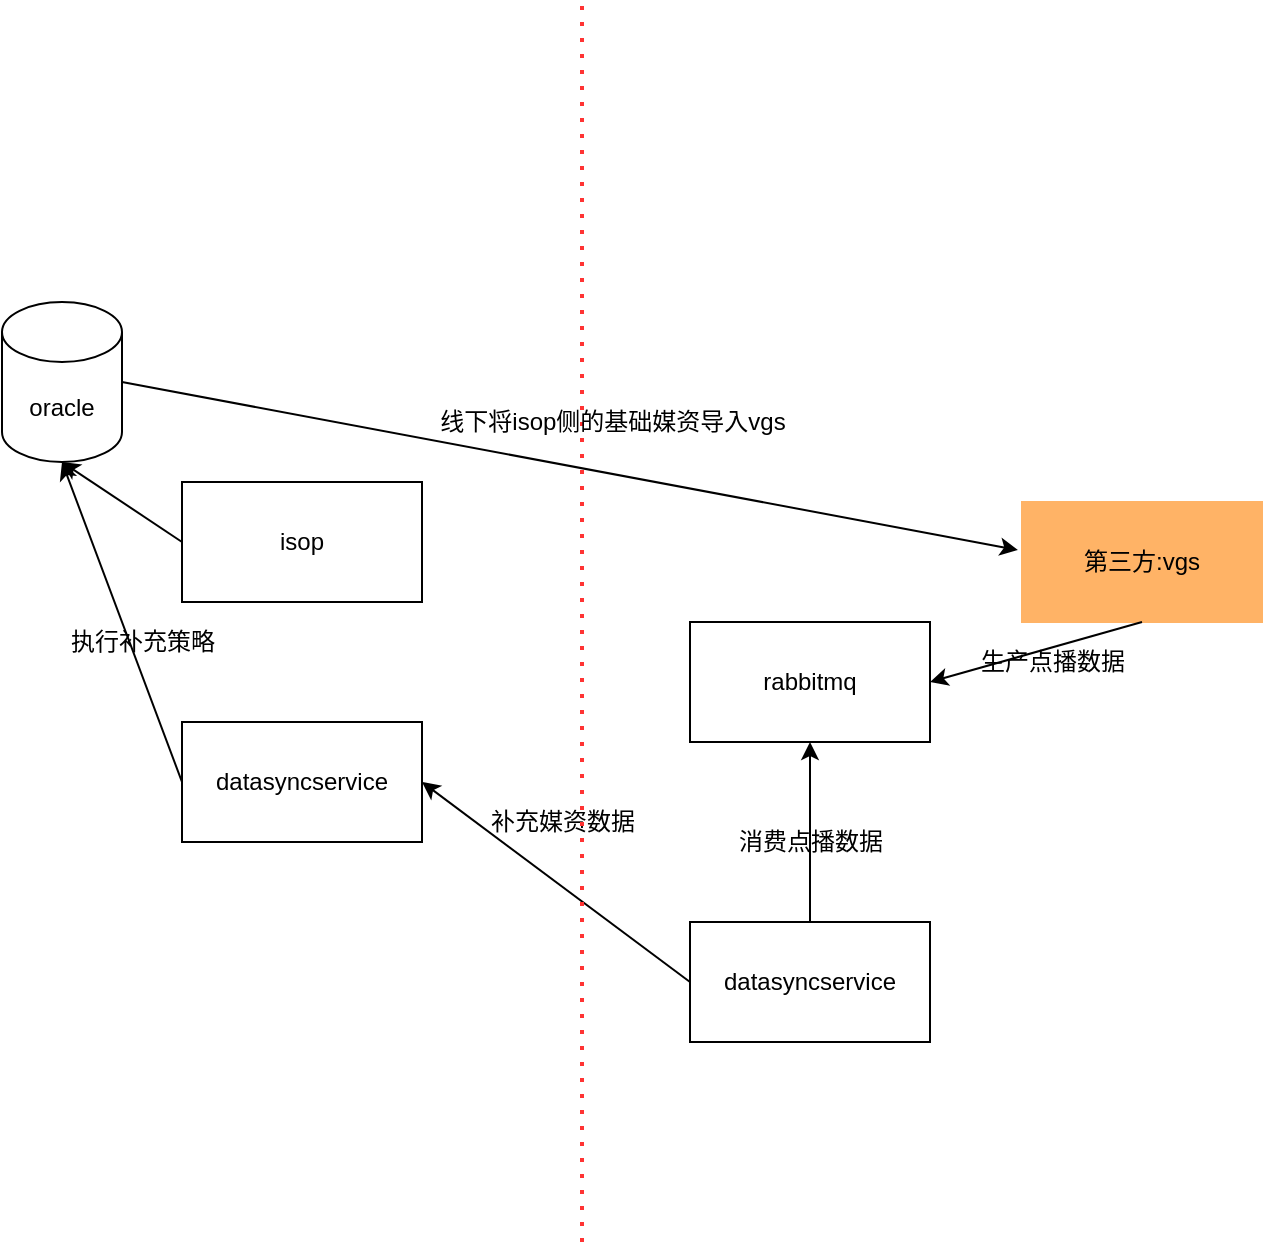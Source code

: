 <mxfile version="14.9.9" type="github">
  <diagram id="YmTmdFHc6FyqDe_sH9pm" name="Page-1">
    <mxGraphModel dx="942" dy="697" grid="1" gridSize="10" guides="1" tooltips="1" connect="1" arrows="1" fold="1" page="1" pageScale="1" pageWidth="827" pageHeight="1169" math="0" shadow="0">
      <root>
        <mxCell id="0" />
        <mxCell id="1" parent="0" />
        <mxCell id="E_clfPxVyfNsttlyrmuA-35" value="isop" style="whiteSpace=wrap;html=1;" vertex="1" parent="1">
          <mxGeometry x="160" y="780" width="120" height="60" as="geometry" />
        </mxCell>
        <mxCell id="E_clfPxVyfNsttlyrmuA-40" value="oracle" style="shape=cylinder3;whiteSpace=wrap;html=1;boundedLbl=1;backgroundOutline=1;size=15;" vertex="1" parent="1">
          <mxGeometry x="70" y="690" width="60" height="80" as="geometry" />
        </mxCell>
        <mxCell id="E_clfPxVyfNsttlyrmuA-42" value="" style="endArrow=classic;html=1;exitX=0;exitY=0.5;exitDx=0;exitDy=0;entryX=0.5;entryY=1;entryDx=0;entryDy=0;entryPerimeter=0;" edge="1" parent="1" source="E_clfPxVyfNsttlyrmuA-35" target="E_clfPxVyfNsttlyrmuA-40">
          <mxGeometry width="50" height="50" relative="1" as="geometry">
            <mxPoint x="410" y="750" as="sourcePoint" />
            <mxPoint x="460" y="700" as="targetPoint" />
          </mxGeometry>
        </mxCell>
        <mxCell id="E_clfPxVyfNsttlyrmuA-46" value="datasyncservice" style="whiteSpace=wrap;html=1;" vertex="1" parent="1">
          <mxGeometry x="160" y="900" width="120" height="60" as="geometry" />
        </mxCell>
        <mxCell id="E_clfPxVyfNsttlyrmuA-47" value="" style="edgeStyle=orthogonalEdgeStyle;rounded=0;orthogonalLoop=1;jettySize=auto;html=1;" edge="1" parent="1" source="E_clfPxVyfNsttlyrmuA-48" target="E_clfPxVyfNsttlyrmuA-60">
          <mxGeometry relative="1" as="geometry" />
        </mxCell>
        <mxCell id="E_clfPxVyfNsttlyrmuA-48" value="datasyncservice" style="whiteSpace=wrap;html=1;" vertex="1" parent="1">
          <mxGeometry x="414" y="1000" width="120" height="60" as="geometry" />
        </mxCell>
        <mxCell id="E_clfPxVyfNsttlyrmuA-49" value="第三方:vgs" style="whiteSpace=wrap;html=1;strokeColor=#FFB366;fillColor=#FFB366;" vertex="1" parent="1">
          <mxGeometry x="580" y="790" width="120" height="60" as="geometry" />
        </mxCell>
        <mxCell id="E_clfPxVyfNsttlyrmuA-55" value="" style="endArrow=classic;html=1;exitX=0;exitY=0.5;exitDx=0;exitDy=0;entryX=1;entryY=0.5;entryDx=0;entryDy=0;entryPerimeter=0;" edge="1" parent="1" source="E_clfPxVyfNsttlyrmuA-48" target="E_clfPxVyfNsttlyrmuA-46">
          <mxGeometry width="50" height="50" relative="1" as="geometry">
            <mxPoint x="410" y="840" as="sourcePoint" />
            <mxPoint x="460" y="790" as="targetPoint" />
          </mxGeometry>
        </mxCell>
        <mxCell id="E_clfPxVyfNsttlyrmuA-56" value="补充媒资数据" style="text;html=1;align=center;verticalAlign=middle;resizable=0;points=[];autosize=1;strokeColor=none;" vertex="1" parent="1">
          <mxGeometry x="305" y="940" width="90" height="20" as="geometry" />
        </mxCell>
        <mxCell id="E_clfPxVyfNsttlyrmuA-57" value="" style="endArrow=classic;html=1;exitX=0;exitY=0.5;exitDx=0;exitDy=0;" edge="1" parent="1" source="E_clfPxVyfNsttlyrmuA-46">
          <mxGeometry width="50" height="50" relative="1" as="geometry">
            <mxPoint x="410" y="840" as="sourcePoint" />
            <mxPoint x="100" y="770" as="targetPoint" />
          </mxGeometry>
        </mxCell>
        <mxCell id="E_clfPxVyfNsttlyrmuA-58" value="执行补充策略" style="text;html=1;align=center;verticalAlign=middle;resizable=0;points=[];autosize=1;strokeColor=none;" vertex="1" parent="1">
          <mxGeometry x="95" y="850" width="90" height="20" as="geometry" />
        </mxCell>
        <mxCell id="E_clfPxVyfNsttlyrmuA-60" value="rabbitmq" style="whiteSpace=wrap;html=1;" vertex="1" parent="1">
          <mxGeometry x="414" y="850" width="120" height="60" as="geometry" />
        </mxCell>
        <mxCell id="E_clfPxVyfNsttlyrmuA-61" value="" style="endArrow=classic;html=1;exitX=0.5;exitY=1;exitDx=0;exitDy=0;entryX=1;entryY=0.5;entryDx=0;entryDy=0;" edge="1" parent="1" source="E_clfPxVyfNsttlyrmuA-49" target="E_clfPxVyfNsttlyrmuA-60">
          <mxGeometry width="50" height="50" relative="1" as="geometry">
            <mxPoint x="370" y="990" as="sourcePoint" />
            <mxPoint x="420" y="940" as="targetPoint" />
          </mxGeometry>
        </mxCell>
        <mxCell id="E_clfPxVyfNsttlyrmuA-62" value="生产点播数据" style="text;html=1;align=center;verticalAlign=middle;resizable=0;points=[];autosize=1;strokeColor=none;" vertex="1" parent="1">
          <mxGeometry x="550" y="860" width="90" height="20" as="geometry" />
        </mxCell>
        <mxCell id="E_clfPxVyfNsttlyrmuA-63" value="消费点播数据" style="text;html=1;align=center;verticalAlign=middle;resizable=0;points=[];autosize=1;strokeColor=none;" vertex="1" parent="1">
          <mxGeometry x="429" y="950" width="90" height="20" as="geometry" />
        </mxCell>
        <mxCell id="E_clfPxVyfNsttlyrmuA-69" value="" style="endArrow=none;dashed=1;html=1;dashPattern=1 3;strokeWidth=2;strokeColor=#FF3333;" edge="1" parent="1">
          <mxGeometry width="50" height="50" relative="1" as="geometry">
            <mxPoint x="360" y="1160" as="sourcePoint" />
            <mxPoint x="360" y="540" as="targetPoint" />
          </mxGeometry>
        </mxCell>
        <mxCell id="E_clfPxVyfNsttlyrmuA-70" value="" style="endArrow=classic;html=1;exitX=1;exitY=0.5;exitDx=0;exitDy=0;entryX=-0.017;entryY=0.4;entryDx=0;entryDy=0;entryPerimeter=0;exitPerimeter=0;" edge="1" parent="1" source="E_clfPxVyfNsttlyrmuA-40" target="E_clfPxVyfNsttlyrmuA-49">
          <mxGeometry width="50" height="50" relative="1" as="geometry">
            <mxPoint x="390" y="910" as="sourcePoint" />
            <mxPoint x="440" y="860" as="targetPoint" />
          </mxGeometry>
        </mxCell>
        <mxCell id="E_clfPxVyfNsttlyrmuA-72" value="线下将isop侧的基础媒资导入vgs" style="text;html=1;align=center;verticalAlign=middle;resizable=0;points=[];autosize=1;strokeColor=none;" vertex="1" parent="1">
          <mxGeometry x="280" y="740" width="190" height="20" as="geometry" />
        </mxCell>
      </root>
    </mxGraphModel>
  </diagram>
</mxfile>

